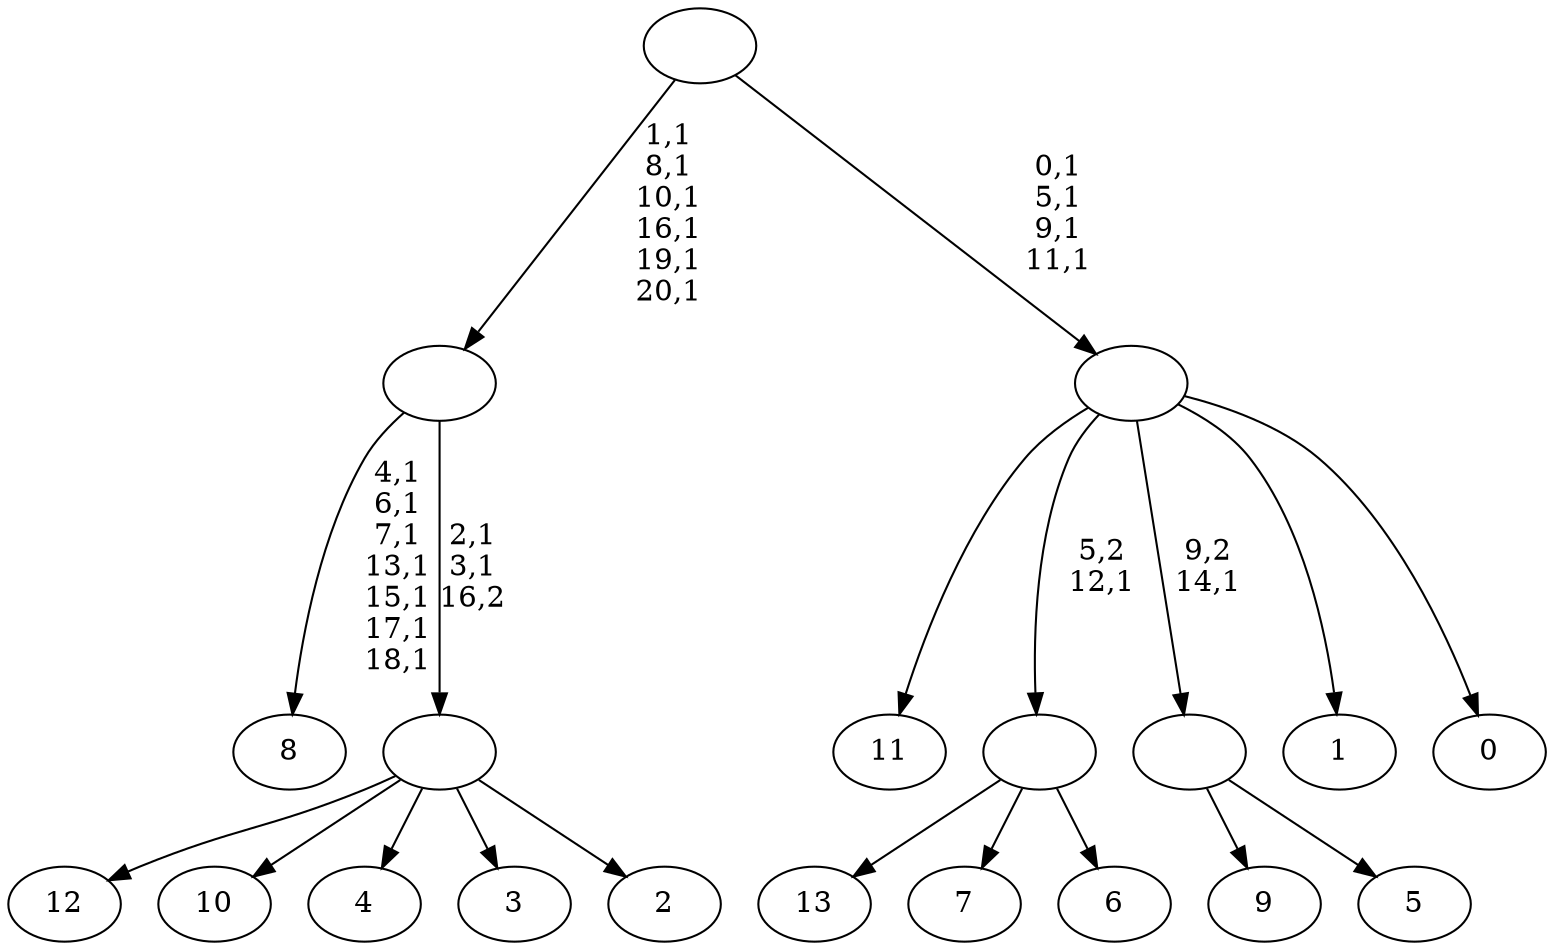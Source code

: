 digraph T {
	35 [label="13"]
	34 [label="12"]
	33 [label="11"]
	32 [label="10"]
	31 [label="9"]
	30 [label="8"]
	22 [label="7"]
	21 [label="6"]
	20 [label=""]
	19 [label="5"]
	18 [label=""]
	17 [label="4"]
	16 [label="3"]
	15 [label="2"]
	14 [label=""]
	12 [label=""]
	6 [label="1"]
	5 [label="0"]
	4 [label=""]
	0 [label=""]
	20 -> 35 [label=""]
	20 -> 22 [label=""]
	20 -> 21 [label=""]
	18 -> 31 [label=""]
	18 -> 19 [label=""]
	14 -> 34 [label=""]
	14 -> 32 [label=""]
	14 -> 17 [label=""]
	14 -> 16 [label=""]
	14 -> 15 [label=""]
	12 -> 14 [label="2,1\n3,1\n16,2"]
	12 -> 30 [label="4,1\n6,1\n7,1\n13,1\n15,1\n17,1\n18,1"]
	4 -> 33 [label=""]
	4 -> 20 [label="5,2\n12,1"]
	4 -> 18 [label="9,2\n14,1"]
	4 -> 6 [label=""]
	4 -> 5 [label=""]
	0 -> 4 [label="0,1\n5,1\n9,1\n11,1"]
	0 -> 12 [label="1,1\n8,1\n10,1\n16,1\n19,1\n20,1"]
}
